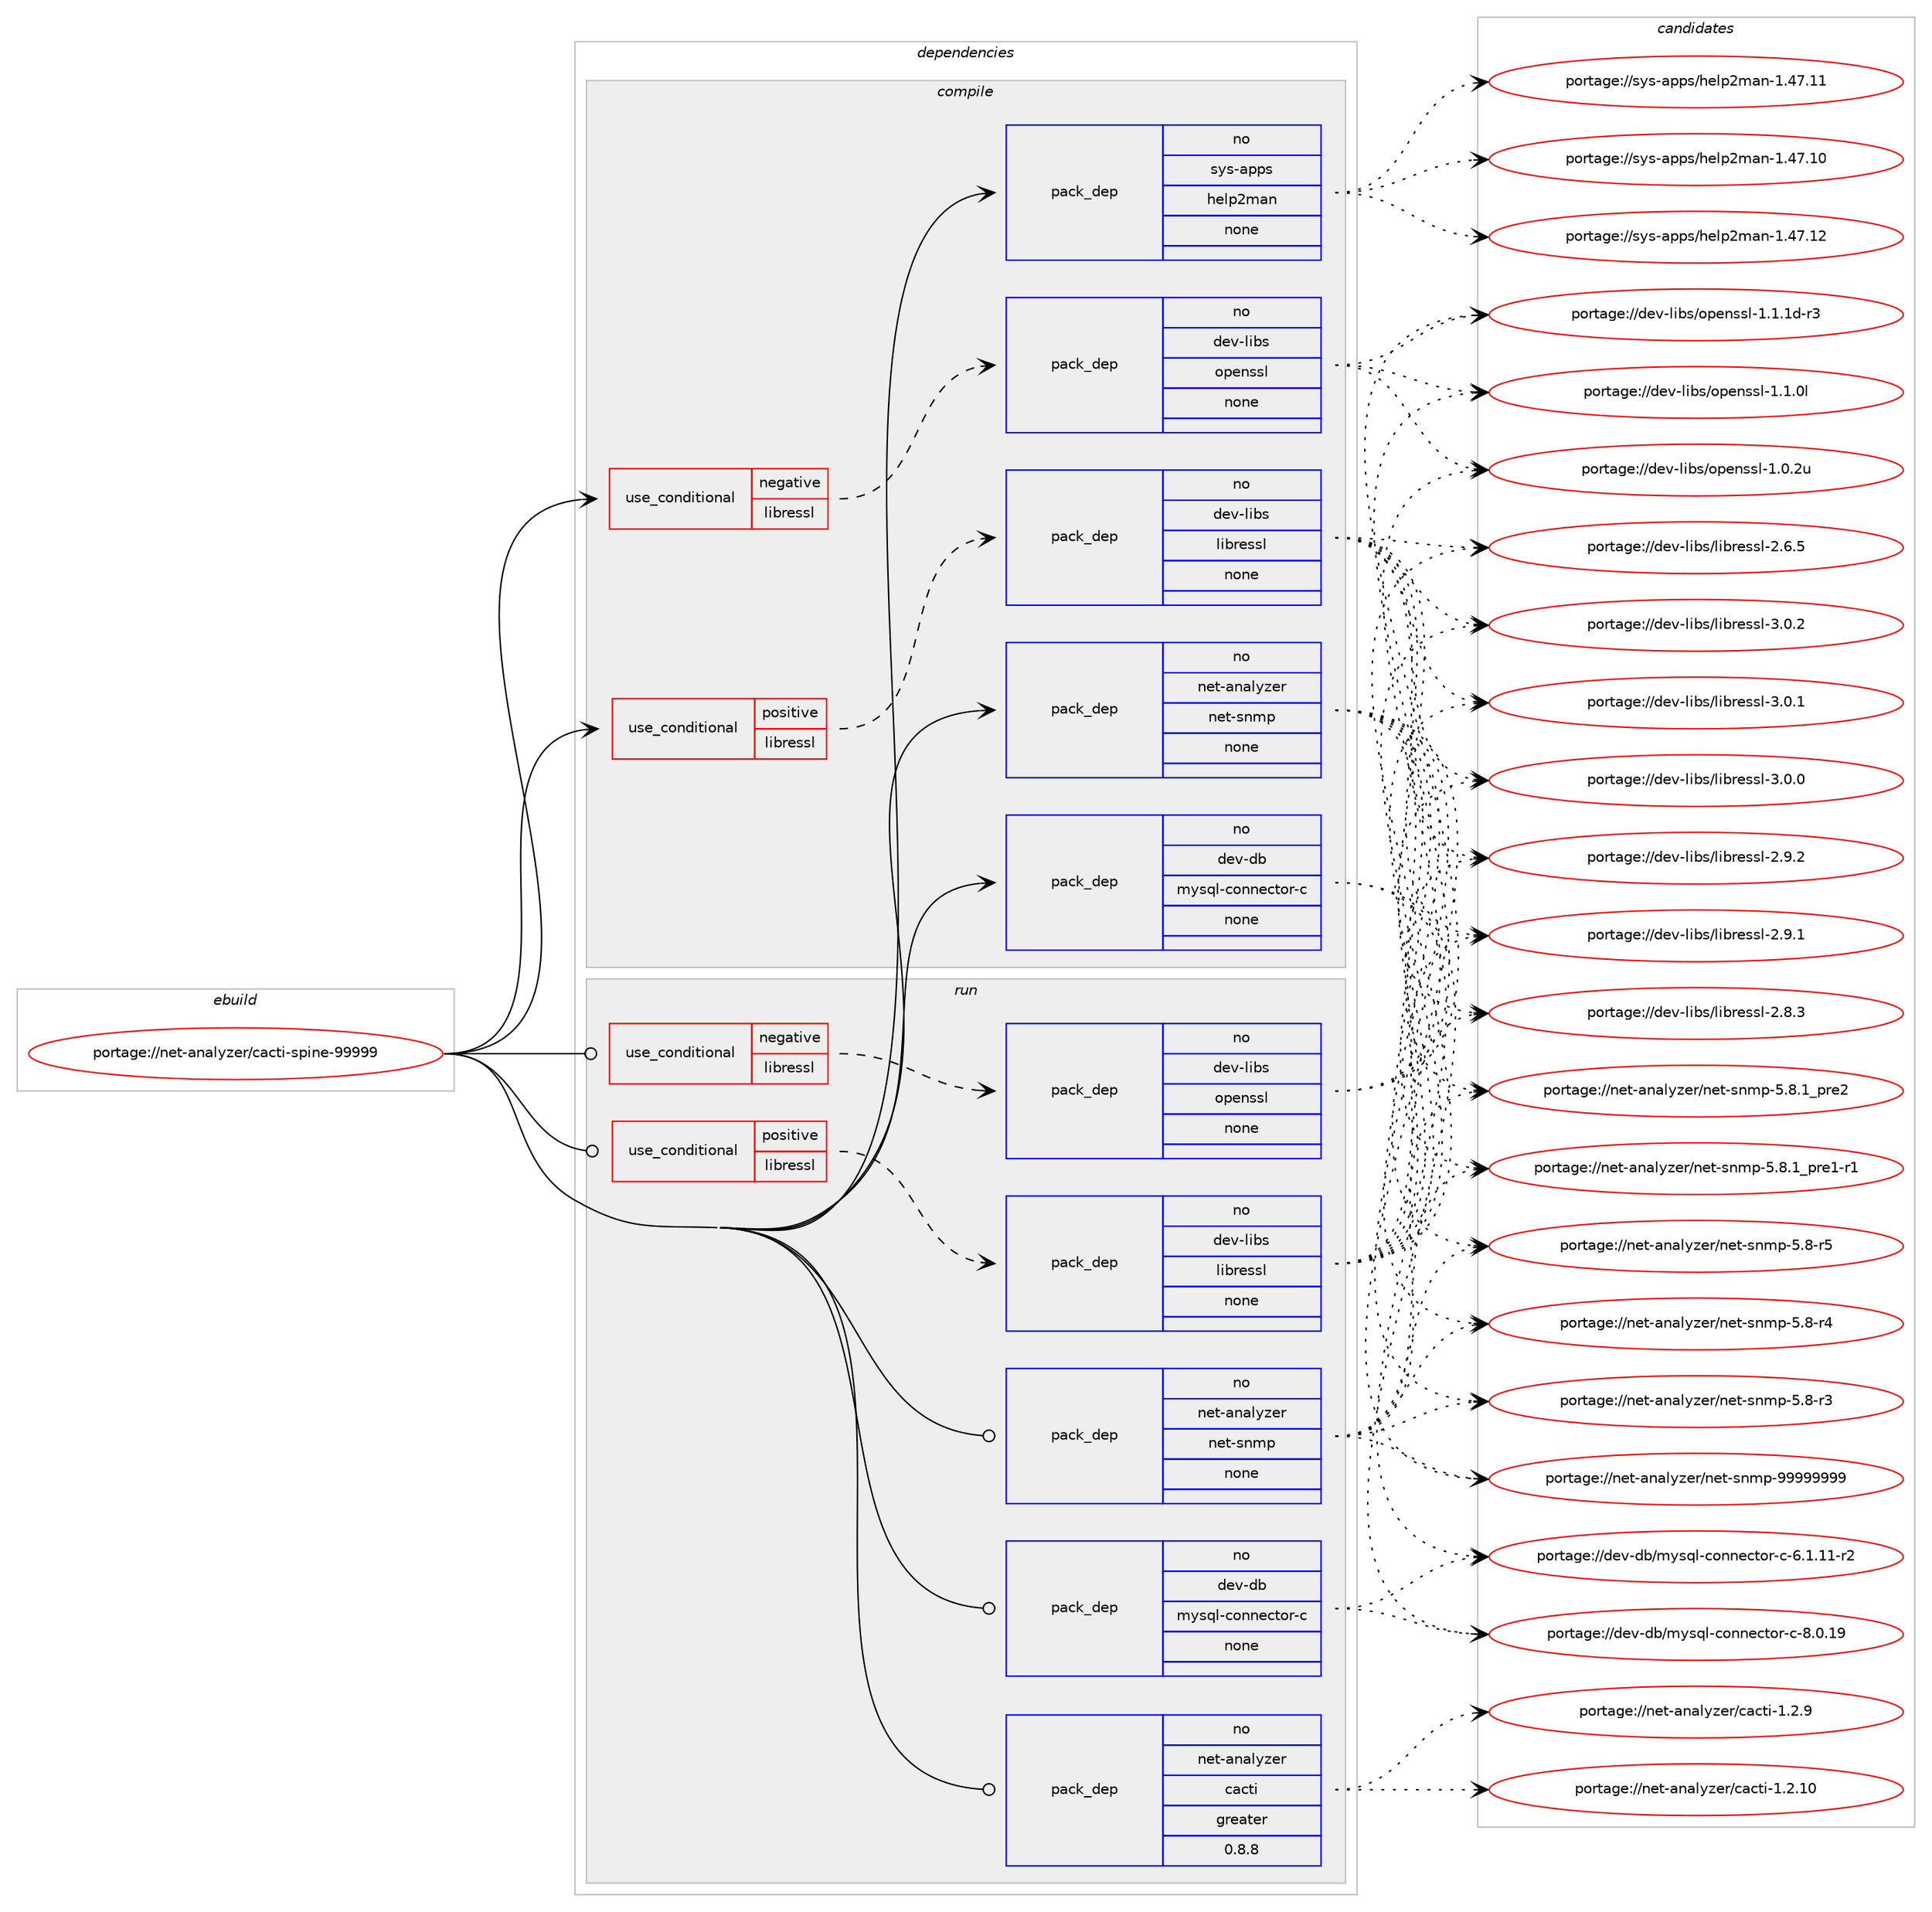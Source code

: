 digraph prolog {

# *************
# Graph options
# *************

newrank=true;
concentrate=true;
compound=true;
graph [rankdir=LR,fontname=Helvetica,fontsize=10,ranksep=1.5];#, ranksep=2.5, nodesep=0.2];
edge  [arrowhead=vee];
node  [fontname=Helvetica,fontsize=10];

# **********
# The ebuild
# **********

subgraph cluster_leftcol {
color=gray;
rank=same;
label=<<i>ebuild</i>>;
id [label="portage://net-analyzer/cacti-spine-99999", color=red, width=4, href="../net-analyzer/cacti-spine-99999.svg"];
}

# ****************
# The dependencies
# ****************

subgraph cluster_midcol {
color=gray;
label=<<i>dependencies</i>>;
subgraph cluster_compile {
fillcolor="#eeeeee";
style=filled;
label=<<i>compile</i>>;
subgraph cond7967 {
dependency42755 [label=<<TABLE BORDER="0" CELLBORDER="1" CELLSPACING="0" CELLPADDING="4"><TR><TD ROWSPAN="3" CELLPADDING="10">use_conditional</TD></TR><TR><TD>negative</TD></TR><TR><TD>libressl</TD></TR></TABLE>>, shape=none, color=red];
subgraph pack33810 {
dependency42756 [label=<<TABLE BORDER="0" CELLBORDER="1" CELLSPACING="0" CELLPADDING="4" WIDTH="220"><TR><TD ROWSPAN="6" CELLPADDING="30">pack_dep</TD></TR><TR><TD WIDTH="110">no</TD></TR><TR><TD>dev-libs</TD></TR><TR><TD>openssl</TD></TR><TR><TD>none</TD></TR><TR><TD></TD></TR></TABLE>>, shape=none, color=blue];
}
dependency42755:e -> dependency42756:w [weight=20,style="dashed",arrowhead="vee"];
}
id:e -> dependency42755:w [weight=20,style="solid",arrowhead="vee"];
subgraph cond7968 {
dependency42757 [label=<<TABLE BORDER="0" CELLBORDER="1" CELLSPACING="0" CELLPADDING="4"><TR><TD ROWSPAN="3" CELLPADDING="10">use_conditional</TD></TR><TR><TD>positive</TD></TR><TR><TD>libressl</TD></TR></TABLE>>, shape=none, color=red];
subgraph pack33811 {
dependency42758 [label=<<TABLE BORDER="0" CELLBORDER="1" CELLSPACING="0" CELLPADDING="4" WIDTH="220"><TR><TD ROWSPAN="6" CELLPADDING="30">pack_dep</TD></TR><TR><TD WIDTH="110">no</TD></TR><TR><TD>dev-libs</TD></TR><TR><TD>libressl</TD></TR><TR><TD>none</TD></TR><TR><TD></TD></TR></TABLE>>, shape=none, color=blue];
}
dependency42757:e -> dependency42758:w [weight=20,style="dashed",arrowhead="vee"];
}
id:e -> dependency42757:w [weight=20,style="solid",arrowhead="vee"];
subgraph pack33812 {
dependency42759 [label=<<TABLE BORDER="0" CELLBORDER="1" CELLSPACING="0" CELLPADDING="4" WIDTH="220"><TR><TD ROWSPAN="6" CELLPADDING="30">pack_dep</TD></TR><TR><TD WIDTH="110">no</TD></TR><TR><TD>dev-db</TD></TR><TR><TD>mysql-connector-c</TD></TR><TR><TD>none</TD></TR><TR><TD></TD></TR></TABLE>>, shape=none, color=blue];
}
id:e -> dependency42759:w [weight=20,style="solid",arrowhead="vee"];
subgraph pack33813 {
dependency42760 [label=<<TABLE BORDER="0" CELLBORDER="1" CELLSPACING="0" CELLPADDING="4" WIDTH="220"><TR><TD ROWSPAN="6" CELLPADDING="30">pack_dep</TD></TR><TR><TD WIDTH="110">no</TD></TR><TR><TD>net-analyzer</TD></TR><TR><TD>net-snmp</TD></TR><TR><TD>none</TD></TR><TR><TD></TD></TR></TABLE>>, shape=none, color=blue];
}
id:e -> dependency42760:w [weight=20,style="solid",arrowhead="vee"];
subgraph pack33814 {
dependency42761 [label=<<TABLE BORDER="0" CELLBORDER="1" CELLSPACING="0" CELLPADDING="4" WIDTH="220"><TR><TD ROWSPAN="6" CELLPADDING="30">pack_dep</TD></TR><TR><TD WIDTH="110">no</TD></TR><TR><TD>sys-apps</TD></TR><TR><TD>help2man</TD></TR><TR><TD>none</TD></TR><TR><TD></TD></TR></TABLE>>, shape=none, color=blue];
}
id:e -> dependency42761:w [weight=20,style="solid",arrowhead="vee"];
}
subgraph cluster_compileandrun {
fillcolor="#eeeeee";
style=filled;
label=<<i>compile and run</i>>;
}
subgraph cluster_run {
fillcolor="#eeeeee";
style=filled;
label=<<i>run</i>>;
subgraph cond7969 {
dependency42762 [label=<<TABLE BORDER="0" CELLBORDER="1" CELLSPACING="0" CELLPADDING="4"><TR><TD ROWSPAN="3" CELLPADDING="10">use_conditional</TD></TR><TR><TD>negative</TD></TR><TR><TD>libressl</TD></TR></TABLE>>, shape=none, color=red];
subgraph pack33815 {
dependency42763 [label=<<TABLE BORDER="0" CELLBORDER="1" CELLSPACING="0" CELLPADDING="4" WIDTH="220"><TR><TD ROWSPAN="6" CELLPADDING="30">pack_dep</TD></TR><TR><TD WIDTH="110">no</TD></TR><TR><TD>dev-libs</TD></TR><TR><TD>openssl</TD></TR><TR><TD>none</TD></TR><TR><TD></TD></TR></TABLE>>, shape=none, color=blue];
}
dependency42762:e -> dependency42763:w [weight=20,style="dashed",arrowhead="vee"];
}
id:e -> dependency42762:w [weight=20,style="solid",arrowhead="odot"];
subgraph cond7970 {
dependency42764 [label=<<TABLE BORDER="0" CELLBORDER="1" CELLSPACING="0" CELLPADDING="4"><TR><TD ROWSPAN="3" CELLPADDING="10">use_conditional</TD></TR><TR><TD>positive</TD></TR><TR><TD>libressl</TD></TR></TABLE>>, shape=none, color=red];
subgraph pack33816 {
dependency42765 [label=<<TABLE BORDER="0" CELLBORDER="1" CELLSPACING="0" CELLPADDING="4" WIDTH="220"><TR><TD ROWSPAN="6" CELLPADDING="30">pack_dep</TD></TR><TR><TD WIDTH="110">no</TD></TR><TR><TD>dev-libs</TD></TR><TR><TD>libressl</TD></TR><TR><TD>none</TD></TR><TR><TD></TD></TR></TABLE>>, shape=none, color=blue];
}
dependency42764:e -> dependency42765:w [weight=20,style="dashed",arrowhead="vee"];
}
id:e -> dependency42764:w [weight=20,style="solid",arrowhead="odot"];
subgraph pack33817 {
dependency42766 [label=<<TABLE BORDER="0" CELLBORDER="1" CELLSPACING="0" CELLPADDING="4" WIDTH="220"><TR><TD ROWSPAN="6" CELLPADDING="30">pack_dep</TD></TR><TR><TD WIDTH="110">no</TD></TR><TR><TD>dev-db</TD></TR><TR><TD>mysql-connector-c</TD></TR><TR><TD>none</TD></TR><TR><TD></TD></TR></TABLE>>, shape=none, color=blue];
}
id:e -> dependency42766:w [weight=20,style="solid",arrowhead="odot"];
subgraph pack33818 {
dependency42767 [label=<<TABLE BORDER="0" CELLBORDER="1" CELLSPACING="0" CELLPADDING="4" WIDTH="220"><TR><TD ROWSPAN="6" CELLPADDING="30">pack_dep</TD></TR><TR><TD WIDTH="110">no</TD></TR><TR><TD>net-analyzer</TD></TR><TR><TD>cacti</TD></TR><TR><TD>greater</TD></TR><TR><TD>0.8.8</TD></TR></TABLE>>, shape=none, color=blue];
}
id:e -> dependency42767:w [weight=20,style="solid",arrowhead="odot"];
subgraph pack33819 {
dependency42768 [label=<<TABLE BORDER="0" CELLBORDER="1" CELLSPACING="0" CELLPADDING="4" WIDTH="220"><TR><TD ROWSPAN="6" CELLPADDING="30">pack_dep</TD></TR><TR><TD WIDTH="110">no</TD></TR><TR><TD>net-analyzer</TD></TR><TR><TD>net-snmp</TD></TR><TR><TD>none</TD></TR><TR><TD></TD></TR></TABLE>>, shape=none, color=blue];
}
id:e -> dependency42768:w [weight=20,style="solid",arrowhead="odot"];
}
}

# **************
# The candidates
# **************

subgraph cluster_choices {
rank=same;
color=gray;
label=<<i>candidates</i>>;

subgraph choice33810 {
color=black;
nodesep=1;
choice1001011184510810598115471111121011101151151084549464946491004511451 [label="portage://dev-libs/openssl-1.1.1d-r3", color=red, width=4,href="../dev-libs/openssl-1.1.1d-r3.svg"];
choice100101118451081059811547111112101110115115108454946494648108 [label="portage://dev-libs/openssl-1.1.0l", color=red, width=4,href="../dev-libs/openssl-1.1.0l.svg"];
choice100101118451081059811547111112101110115115108454946484650117 [label="portage://dev-libs/openssl-1.0.2u", color=red, width=4,href="../dev-libs/openssl-1.0.2u.svg"];
dependency42756:e -> choice1001011184510810598115471111121011101151151084549464946491004511451:w [style=dotted,weight="100"];
dependency42756:e -> choice100101118451081059811547111112101110115115108454946494648108:w [style=dotted,weight="100"];
dependency42756:e -> choice100101118451081059811547111112101110115115108454946484650117:w [style=dotted,weight="100"];
}
subgraph choice33811 {
color=black;
nodesep=1;
choice10010111845108105981154710810598114101115115108455146484650 [label="portage://dev-libs/libressl-3.0.2", color=red, width=4,href="../dev-libs/libressl-3.0.2.svg"];
choice10010111845108105981154710810598114101115115108455146484649 [label="portage://dev-libs/libressl-3.0.1", color=red, width=4,href="../dev-libs/libressl-3.0.1.svg"];
choice10010111845108105981154710810598114101115115108455146484648 [label="portage://dev-libs/libressl-3.0.0", color=red, width=4,href="../dev-libs/libressl-3.0.0.svg"];
choice10010111845108105981154710810598114101115115108455046574650 [label="portage://dev-libs/libressl-2.9.2", color=red, width=4,href="../dev-libs/libressl-2.9.2.svg"];
choice10010111845108105981154710810598114101115115108455046574649 [label="portage://dev-libs/libressl-2.9.1", color=red, width=4,href="../dev-libs/libressl-2.9.1.svg"];
choice10010111845108105981154710810598114101115115108455046564651 [label="portage://dev-libs/libressl-2.8.3", color=red, width=4,href="../dev-libs/libressl-2.8.3.svg"];
choice10010111845108105981154710810598114101115115108455046544653 [label="portage://dev-libs/libressl-2.6.5", color=red, width=4,href="../dev-libs/libressl-2.6.5.svg"];
dependency42758:e -> choice10010111845108105981154710810598114101115115108455146484650:w [style=dotted,weight="100"];
dependency42758:e -> choice10010111845108105981154710810598114101115115108455146484649:w [style=dotted,weight="100"];
dependency42758:e -> choice10010111845108105981154710810598114101115115108455146484648:w [style=dotted,weight="100"];
dependency42758:e -> choice10010111845108105981154710810598114101115115108455046574650:w [style=dotted,weight="100"];
dependency42758:e -> choice10010111845108105981154710810598114101115115108455046574649:w [style=dotted,weight="100"];
dependency42758:e -> choice10010111845108105981154710810598114101115115108455046564651:w [style=dotted,weight="100"];
dependency42758:e -> choice10010111845108105981154710810598114101115115108455046544653:w [style=dotted,weight="100"];
}
subgraph choice33812 {
color=black;
nodesep=1;
choice100101118451009847109121115113108459911111011010199116111114459945564648464957 [label="portage://dev-db/mysql-connector-c-8.0.19", color=red, width=4,href="../dev-db/mysql-connector-c-8.0.19.svg"];
choice1001011184510098471091211151131084599111110110101991161111144599455446494649494511450 [label="portage://dev-db/mysql-connector-c-6.1.11-r2", color=red, width=4,href="../dev-db/mysql-connector-c-6.1.11-r2.svg"];
dependency42759:e -> choice100101118451009847109121115113108459911111011010199116111114459945564648464957:w [style=dotted,weight="100"];
dependency42759:e -> choice1001011184510098471091211151131084599111110110101991161111144599455446494649494511450:w [style=dotted,weight="100"];
}
subgraph choice33813 {
color=black;
nodesep=1;
choice1101011164597110971081211221011144711010111645115110109112455757575757575757 [label="portage://net-analyzer/net-snmp-99999999", color=red, width=4,href="../net-analyzer/net-snmp-99999999.svg"];
choice11010111645971109710812112210111447110101116451151101091124553465646499511211410150 [label="portage://net-analyzer/net-snmp-5.8.1_pre2", color=red, width=4,href="../net-analyzer/net-snmp-5.8.1_pre2.svg"];
choice110101116459711097108121122101114471101011164511511010911245534656464995112114101494511449 [label="portage://net-analyzer/net-snmp-5.8.1_pre1-r1", color=red, width=4,href="../net-analyzer/net-snmp-5.8.1_pre1-r1.svg"];
choice1101011164597110971081211221011144711010111645115110109112455346564511453 [label="portage://net-analyzer/net-snmp-5.8-r5", color=red, width=4,href="../net-analyzer/net-snmp-5.8-r5.svg"];
choice1101011164597110971081211221011144711010111645115110109112455346564511452 [label="portage://net-analyzer/net-snmp-5.8-r4", color=red, width=4,href="../net-analyzer/net-snmp-5.8-r4.svg"];
choice1101011164597110971081211221011144711010111645115110109112455346564511451 [label="portage://net-analyzer/net-snmp-5.8-r3", color=red, width=4,href="../net-analyzer/net-snmp-5.8-r3.svg"];
dependency42760:e -> choice1101011164597110971081211221011144711010111645115110109112455757575757575757:w [style=dotted,weight="100"];
dependency42760:e -> choice11010111645971109710812112210111447110101116451151101091124553465646499511211410150:w [style=dotted,weight="100"];
dependency42760:e -> choice110101116459711097108121122101114471101011164511511010911245534656464995112114101494511449:w [style=dotted,weight="100"];
dependency42760:e -> choice1101011164597110971081211221011144711010111645115110109112455346564511453:w [style=dotted,weight="100"];
dependency42760:e -> choice1101011164597110971081211221011144711010111645115110109112455346564511452:w [style=dotted,weight="100"];
dependency42760:e -> choice1101011164597110971081211221011144711010111645115110109112455346564511451:w [style=dotted,weight="100"];
}
subgraph choice33814 {
color=black;
nodesep=1;
choice11512111545971121121154710410110811250109971104549465255464950 [label="portage://sys-apps/help2man-1.47.12", color=red, width=4,href="../sys-apps/help2man-1.47.12.svg"];
choice11512111545971121121154710410110811250109971104549465255464949 [label="portage://sys-apps/help2man-1.47.11", color=red, width=4,href="../sys-apps/help2man-1.47.11.svg"];
choice11512111545971121121154710410110811250109971104549465255464948 [label="portage://sys-apps/help2man-1.47.10", color=red, width=4,href="../sys-apps/help2man-1.47.10.svg"];
dependency42761:e -> choice11512111545971121121154710410110811250109971104549465255464950:w [style=dotted,weight="100"];
dependency42761:e -> choice11512111545971121121154710410110811250109971104549465255464949:w [style=dotted,weight="100"];
dependency42761:e -> choice11512111545971121121154710410110811250109971104549465255464948:w [style=dotted,weight="100"];
}
subgraph choice33815 {
color=black;
nodesep=1;
choice1001011184510810598115471111121011101151151084549464946491004511451 [label="portage://dev-libs/openssl-1.1.1d-r3", color=red, width=4,href="../dev-libs/openssl-1.1.1d-r3.svg"];
choice100101118451081059811547111112101110115115108454946494648108 [label="portage://dev-libs/openssl-1.1.0l", color=red, width=4,href="../dev-libs/openssl-1.1.0l.svg"];
choice100101118451081059811547111112101110115115108454946484650117 [label="portage://dev-libs/openssl-1.0.2u", color=red, width=4,href="../dev-libs/openssl-1.0.2u.svg"];
dependency42763:e -> choice1001011184510810598115471111121011101151151084549464946491004511451:w [style=dotted,weight="100"];
dependency42763:e -> choice100101118451081059811547111112101110115115108454946494648108:w [style=dotted,weight="100"];
dependency42763:e -> choice100101118451081059811547111112101110115115108454946484650117:w [style=dotted,weight="100"];
}
subgraph choice33816 {
color=black;
nodesep=1;
choice10010111845108105981154710810598114101115115108455146484650 [label="portage://dev-libs/libressl-3.0.2", color=red, width=4,href="../dev-libs/libressl-3.0.2.svg"];
choice10010111845108105981154710810598114101115115108455146484649 [label="portage://dev-libs/libressl-3.0.1", color=red, width=4,href="../dev-libs/libressl-3.0.1.svg"];
choice10010111845108105981154710810598114101115115108455146484648 [label="portage://dev-libs/libressl-3.0.0", color=red, width=4,href="../dev-libs/libressl-3.0.0.svg"];
choice10010111845108105981154710810598114101115115108455046574650 [label="portage://dev-libs/libressl-2.9.2", color=red, width=4,href="../dev-libs/libressl-2.9.2.svg"];
choice10010111845108105981154710810598114101115115108455046574649 [label="portage://dev-libs/libressl-2.9.1", color=red, width=4,href="../dev-libs/libressl-2.9.1.svg"];
choice10010111845108105981154710810598114101115115108455046564651 [label="portage://dev-libs/libressl-2.8.3", color=red, width=4,href="../dev-libs/libressl-2.8.3.svg"];
choice10010111845108105981154710810598114101115115108455046544653 [label="portage://dev-libs/libressl-2.6.5", color=red, width=4,href="../dev-libs/libressl-2.6.5.svg"];
dependency42765:e -> choice10010111845108105981154710810598114101115115108455146484650:w [style=dotted,weight="100"];
dependency42765:e -> choice10010111845108105981154710810598114101115115108455146484649:w [style=dotted,weight="100"];
dependency42765:e -> choice10010111845108105981154710810598114101115115108455146484648:w [style=dotted,weight="100"];
dependency42765:e -> choice10010111845108105981154710810598114101115115108455046574650:w [style=dotted,weight="100"];
dependency42765:e -> choice10010111845108105981154710810598114101115115108455046574649:w [style=dotted,weight="100"];
dependency42765:e -> choice10010111845108105981154710810598114101115115108455046564651:w [style=dotted,weight="100"];
dependency42765:e -> choice10010111845108105981154710810598114101115115108455046544653:w [style=dotted,weight="100"];
}
subgraph choice33817 {
color=black;
nodesep=1;
choice100101118451009847109121115113108459911111011010199116111114459945564648464957 [label="portage://dev-db/mysql-connector-c-8.0.19", color=red, width=4,href="../dev-db/mysql-connector-c-8.0.19.svg"];
choice1001011184510098471091211151131084599111110110101991161111144599455446494649494511450 [label="portage://dev-db/mysql-connector-c-6.1.11-r2", color=red, width=4,href="../dev-db/mysql-connector-c-6.1.11-r2.svg"];
dependency42766:e -> choice100101118451009847109121115113108459911111011010199116111114459945564648464957:w [style=dotted,weight="100"];
dependency42766:e -> choice1001011184510098471091211151131084599111110110101991161111144599455446494649494511450:w [style=dotted,weight="100"];
}
subgraph choice33818 {
color=black;
nodesep=1;
choice11010111645971109710812112210111447999799116105454946504657 [label="portage://net-analyzer/cacti-1.2.9", color=red, width=4,href="../net-analyzer/cacti-1.2.9.svg"];
choice1101011164597110971081211221011144799979911610545494650464948 [label="portage://net-analyzer/cacti-1.2.10", color=red, width=4,href="../net-analyzer/cacti-1.2.10.svg"];
dependency42767:e -> choice11010111645971109710812112210111447999799116105454946504657:w [style=dotted,weight="100"];
dependency42767:e -> choice1101011164597110971081211221011144799979911610545494650464948:w [style=dotted,weight="100"];
}
subgraph choice33819 {
color=black;
nodesep=1;
choice1101011164597110971081211221011144711010111645115110109112455757575757575757 [label="portage://net-analyzer/net-snmp-99999999", color=red, width=4,href="../net-analyzer/net-snmp-99999999.svg"];
choice11010111645971109710812112210111447110101116451151101091124553465646499511211410150 [label="portage://net-analyzer/net-snmp-5.8.1_pre2", color=red, width=4,href="../net-analyzer/net-snmp-5.8.1_pre2.svg"];
choice110101116459711097108121122101114471101011164511511010911245534656464995112114101494511449 [label="portage://net-analyzer/net-snmp-5.8.1_pre1-r1", color=red, width=4,href="../net-analyzer/net-snmp-5.8.1_pre1-r1.svg"];
choice1101011164597110971081211221011144711010111645115110109112455346564511453 [label="portage://net-analyzer/net-snmp-5.8-r5", color=red, width=4,href="../net-analyzer/net-snmp-5.8-r5.svg"];
choice1101011164597110971081211221011144711010111645115110109112455346564511452 [label="portage://net-analyzer/net-snmp-5.8-r4", color=red, width=4,href="../net-analyzer/net-snmp-5.8-r4.svg"];
choice1101011164597110971081211221011144711010111645115110109112455346564511451 [label="portage://net-analyzer/net-snmp-5.8-r3", color=red, width=4,href="../net-analyzer/net-snmp-5.8-r3.svg"];
dependency42768:e -> choice1101011164597110971081211221011144711010111645115110109112455757575757575757:w [style=dotted,weight="100"];
dependency42768:e -> choice11010111645971109710812112210111447110101116451151101091124553465646499511211410150:w [style=dotted,weight="100"];
dependency42768:e -> choice110101116459711097108121122101114471101011164511511010911245534656464995112114101494511449:w [style=dotted,weight="100"];
dependency42768:e -> choice1101011164597110971081211221011144711010111645115110109112455346564511453:w [style=dotted,weight="100"];
dependency42768:e -> choice1101011164597110971081211221011144711010111645115110109112455346564511452:w [style=dotted,weight="100"];
dependency42768:e -> choice1101011164597110971081211221011144711010111645115110109112455346564511451:w [style=dotted,weight="100"];
}
}

}
